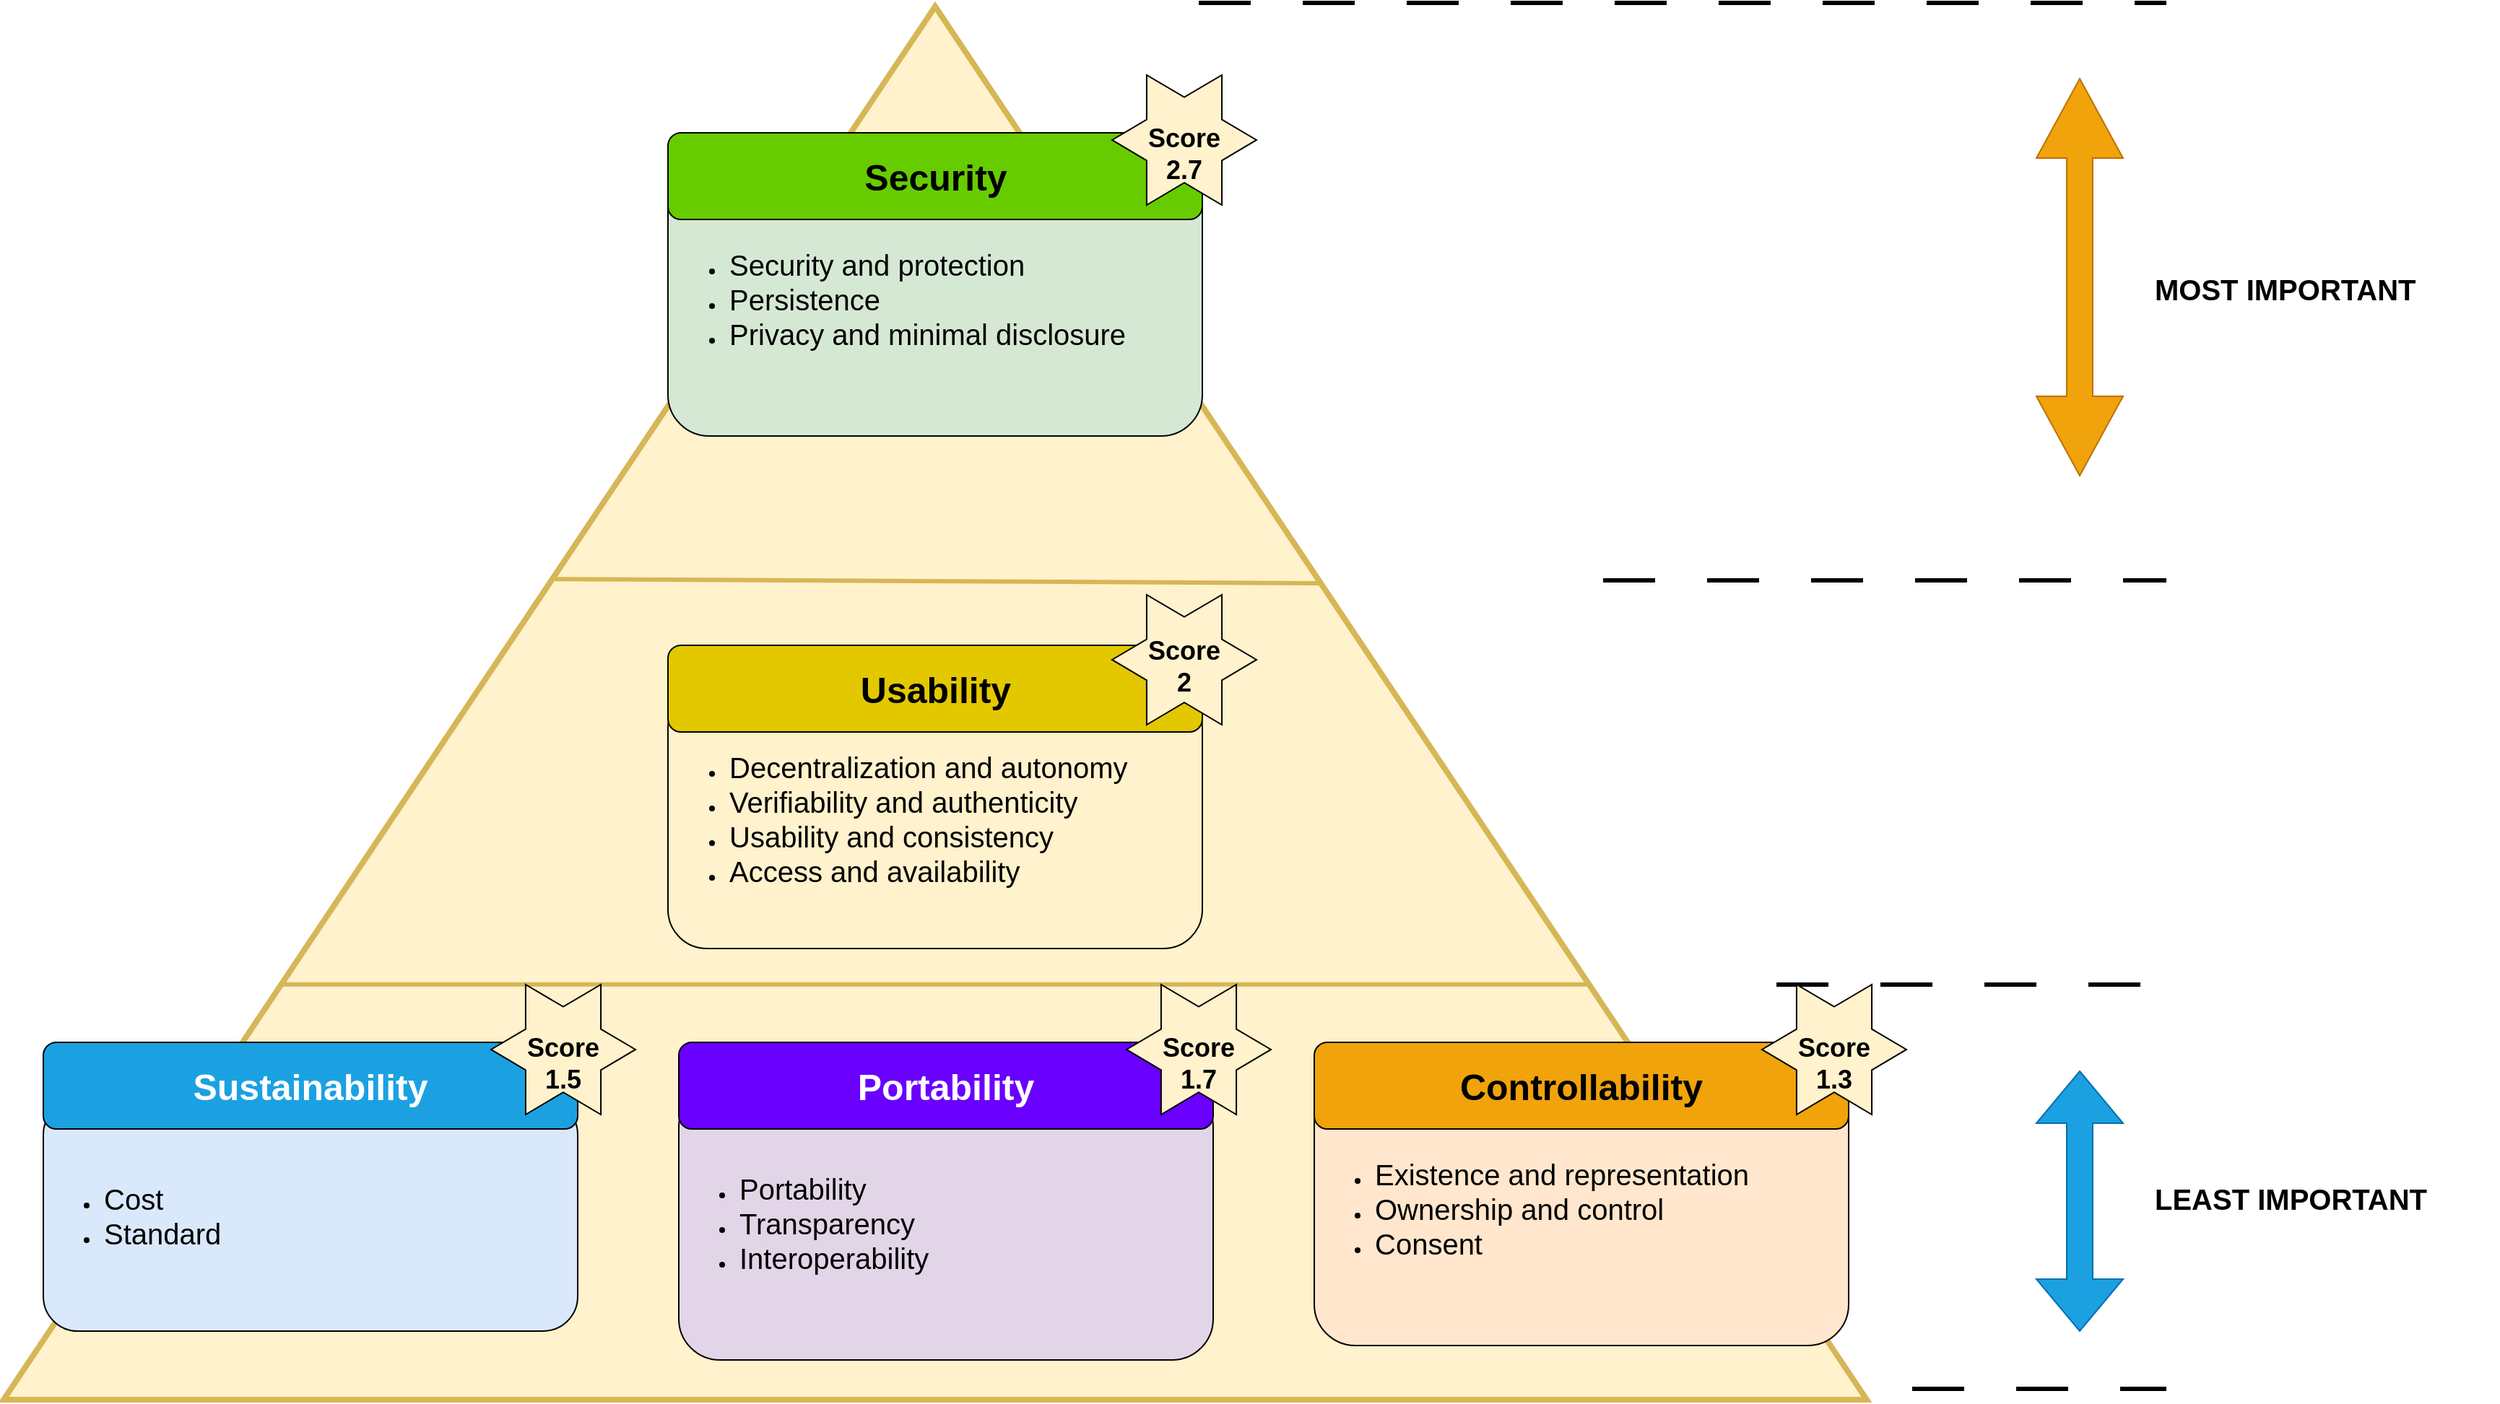 <mxfile version="26.0.16">
  <diagram name="Page-1" id="yvVp3-hUCu0LHVDT35Lq">
    <mxGraphModel dx="1690" dy="2035" grid="1" gridSize="10" guides="1" tooltips="1" connect="1" arrows="1" fold="1" page="1" pageScale="1" pageWidth="850" pageHeight="1100" math="0" shadow="0">
      <root>
        <mxCell id="0" />
        <mxCell id="1" parent="0" />
        <mxCell id="lscpBsAmXHw152V-UHmy-1" value="" style="endArrow=none;html=1;rounded=0;exitX=0.298;exitY=0.15;exitDx=0;exitDy=0;exitPerimeter=0;fillColor=#fff2cc;strokeColor=#000000;strokeWidth=3;dashed=1;dashPattern=12 12;" parent="1" edge="1">
          <mxGeometry width="50" height="50" relative="1" as="geometry">
            <mxPoint x="1190" y="960" as="sourcePoint" />
            <mxPoint x="1510" y="960" as="targetPoint" />
          </mxGeometry>
        </mxCell>
        <mxCell id="lscpBsAmXHw152V-UHmy-2" value="" style="triangle;whiteSpace=wrap;html=1;rotation=-90;fillColor=#fff2cc;strokeColor=#d6b656;strokeWidth=4;" parent="1" vertex="1">
          <mxGeometry x="175" y="-160" width="965" height="1290" as="geometry" />
        </mxCell>
        <mxCell id="lscpBsAmXHw152V-UHmy-3" value="&lt;div style=&quot;line-height: 200%;&quot; align=&quot;right&quot;&gt;&lt;span style=&quot;color: rgb(0, 0, 0);&quot;&gt;&lt;b&gt;&lt;font style=&quot;font-size: 20px;&quot;&gt;MOST IMPORTANT&lt;/font&gt;&lt;/b&gt;&lt;/span&gt;&lt;br&gt;&lt;/div&gt;" style="text;whiteSpace=wrap;html=1;" parent="1" vertex="1">
          <mxGeometry x="1500" y="180" width="240" height="60" as="geometry" />
        </mxCell>
        <mxCell id="lscpBsAmXHw152V-UHmy-4" value="&lt;div style=&quot;line-height: 200%;&quot; align=&quot;right&quot;&gt;&lt;b&gt;&lt;font style=&quot;font-size: 20px; color: rgb(0, 0, 0);&quot;&gt;LEAST IMPORTANT&lt;/font&gt;&lt;span style=&quot;color: rgba(0, 0, 0, 0);&quot;&gt;&lt;span style=&quot;color: rgba(0, 0, 0, 0);&quot;&gt;&lt;br&gt;&lt;/span&gt;&lt;/span&gt;&lt;/b&gt;&lt;/div&gt;" style="text;whiteSpace=wrap;html=1;" parent="1" vertex="1">
          <mxGeometry x="1500" y="810" width="240" height="60" as="geometry" />
        </mxCell>
        <mxCell id="lscpBsAmXHw152V-UHmy-5" value="" style="endArrow=none;html=1;rounded=0;entryX=0.586;entryY=0.707;entryDx=0;entryDy=0;entryPerimeter=0;exitX=0.589;exitY=0.296;exitDx=0;exitDy=0;exitPerimeter=0;fillColor=#fff2cc;strokeColor=#d6b656;strokeWidth=3;" parent="1" source="lscpBsAmXHw152V-UHmy-2" target="lscpBsAmXHw152V-UHmy-2" edge="1">
          <mxGeometry width="50" height="50" relative="1" as="geometry">
            <mxPoint x="1020" y="480" as="sourcePoint" />
            <mxPoint x="1070" y="430" as="targetPoint" />
          </mxGeometry>
        </mxCell>
        <mxCell id="lscpBsAmXHw152V-UHmy-6" value="" style="endArrow=none;html=1;rounded=0;entryX=0.298;entryY=0.851;entryDx=0;entryDy=0;entryPerimeter=0;exitX=0.298;exitY=0.15;exitDx=0;exitDy=0;exitPerimeter=0;fillColor=#fff2cc;strokeColor=#d6b656;strokeWidth=3;" parent="1" source="lscpBsAmXHw152V-UHmy-2" target="lscpBsAmXHw152V-UHmy-2" edge="1">
          <mxGeometry width="50" height="50" relative="1" as="geometry">
            <mxPoint x="580" y="680" as="sourcePoint" />
            <mxPoint x="1111" y="683" as="targetPoint" />
          </mxGeometry>
        </mxCell>
        <mxCell id="lscpBsAmXHw152V-UHmy-7" value="&lt;div align=&quot;left&quot;&gt;&lt;ul&gt;&lt;li&gt;&lt;font style=&quot;font-size: 20px;&quot;&gt;Existence and representation&lt;/font&gt;&lt;/li&gt;&lt;li&gt;&lt;font style=&quot;font-size: 20px;&quot;&gt;Ownership and control&lt;/font&gt;&lt;/li&gt;&lt;li&gt;&lt;font style=&quot;font-size: 20px;&quot;&gt;Consent&lt;/font&gt;&lt;/li&gt;&lt;/ul&gt;&lt;/div&gt;" style="rounded=1;whiteSpace=wrap;html=1;align=left;fillColor=#ffe6cc;strokeColor=#000000;" parent="1" vertex="1">
          <mxGeometry x="920" y="740" width="370" height="190" as="geometry" />
        </mxCell>
        <mxCell id="lscpBsAmXHw152V-UHmy-8" value="&lt;div align=&quot;left&quot;&gt;&lt;ul&gt;&lt;li&gt;&lt;font style=&quot;font-size: 20px;&quot;&gt;Security and protection&lt;/font&gt;&lt;/li&gt;&lt;li&gt;&lt;font style=&quot;font-size: 20px;&quot;&gt;Persistence&lt;/font&gt;&lt;/li&gt;&lt;li&gt;&lt;font style=&quot;font-size: 20px;&quot;&gt;Privacy and minimal disclosure&lt;/font&gt;&lt;/li&gt;&lt;/ul&gt;&lt;/div&gt;" style="rounded=1;whiteSpace=wrap;html=1;align=left;fillColor=#d5e8d4;strokeColor=#000000;" parent="1" vertex="1">
          <mxGeometry x="472.5" y="110" width="370" height="190" as="geometry" />
        </mxCell>
        <mxCell id="lscpBsAmXHw152V-UHmy-9" value="&lt;div align=&quot;left&quot;&gt;&lt;ul&gt;&lt;li&gt;&lt;font style=&quot;font-size: 20px;&quot;&gt;Decentralization and autonomy&lt;/font&gt;&lt;/li&gt;&lt;li&gt;&lt;font style=&quot;font-size: 20px;&quot;&gt;Verifiability and authenticity&lt;/font&gt;&lt;/li&gt;&lt;li&gt;&lt;font style=&quot;font-size: 20px;&quot;&gt;Usability and consistency&lt;/font&gt;&lt;/li&gt;&lt;li&gt;&lt;font style=&quot;font-size: 20px;&quot;&gt;Access and availability&lt;/font&gt;&lt;/li&gt;&lt;/ul&gt;&lt;/div&gt;" style="rounded=1;whiteSpace=wrap;html=1;align=left;fillColor=#fff2cc;strokeColor=#000000;" parent="1" vertex="1">
          <mxGeometry x="472.5" y="475" width="370" height="180" as="geometry" />
        </mxCell>
        <mxCell id="lscpBsAmXHw152V-UHmy-10" value="&lt;b&gt;&lt;font style=&quot;font-size: 25px;&quot;&gt;Controllability&lt;/font&gt;&lt;/b&gt;" style="rounded=1;whiteSpace=wrap;html=1;fillColor=#f0a30a;fontColor=#000000;strokeColor=#000000;" parent="1" vertex="1">
          <mxGeometry x="920" y="720" width="370" height="60" as="geometry" />
        </mxCell>
        <mxCell id="lscpBsAmXHw152V-UHmy-11" value="&lt;div&gt;&lt;b&gt;&lt;font style=&quot;font-size: 25px;&quot;&gt;Usability&lt;/font&gt;&lt;/b&gt;&lt;br&gt;&lt;/div&gt;" style="rounded=1;whiteSpace=wrap;html=1;fillColor=#e3c800;fontColor=#000000;strokeColor=#000000;" parent="1" vertex="1">
          <mxGeometry x="472.5" y="445" width="370" height="60" as="geometry" />
        </mxCell>
        <mxCell id="lscpBsAmXHw152V-UHmy-12" value="&lt;span data-darkreader-inline-color=&quot;&quot; style=&quot;color: rgb(0, 0, 0); --darkreader-inline-color: var(--darkreader-text-ededed, #f9f5f0);&quot;&gt;&lt;b&gt;&lt;font style=&quot;font-size: 25px;&quot;&gt;Security&lt;font&gt;&lt;br&gt;&lt;/font&gt;&lt;/font&gt;&lt;/b&gt;&lt;/span&gt;" style="rounded=1;whiteSpace=wrap;html=1;fillColor=#66CC00;strokeColor=#000000;fontColor=#ffffff;" parent="1" vertex="1">
          <mxGeometry x="472.5" y="90" width="370" height="60" as="geometry" />
        </mxCell>
        <mxCell id="lscpBsAmXHw152V-UHmy-13" value="&lt;div align=&quot;left&quot;&gt;&lt;ul&gt;&lt;li&gt;&lt;font style=&quot;font-size: 20px;&quot;&gt;Cost&lt;/font&gt;&lt;/li&gt;&lt;li&gt;&lt;div&gt;&lt;font style=&quot;font-size: 20px;&quot;&gt;Standard&lt;/font&gt;&lt;/div&gt;&lt;/li&gt;&lt;/ul&gt;&lt;/div&gt;" style="rounded=1;whiteSpace=wrap;html=1;fillColor=#dae8fc;strokeColor=#000000;align=left;" parent="1" vertex="1">
          <mxGeometry x="40" y="760" width="370" height="160" as="geometry" />
        </mxCell>
        <mxCell id="lscpBsAmXHw152V-UHmy-14" value="&lt;div align=&quot;left&quot;&gt;&lt;ul&gt;&lt;li&gt;&lt;font style=&quot;font-size: 20px;&quot;&gt;Portability&lt;/font&gt;&lt;/li&gt;&lt;li&gt;&lt;font style=&quot;font-size: 20px;&quot;&gt;Transparency&lt;/font&gt;&lt;/li&gt;&lt;li&gt;&lt;font style=&quot;font-size: 20px;&quot;&gt;Interoperability&lt;/font&gt;&lt;/li&gt;&lt;/ul&gt;&lt;/div&gt;" style="rounded=1;whiteSpace=wrap;html=1;align=left;fillColor=#e1d5e7;strokeColor=#000000;" parent="1" vertex="1">
          <mxGeometry x="480" y="750" width="370" height="190" as="geometry" />
        </mxCell>
        <mxCell id="lscpBsAmXHw152V-UHmy-15" value="&lt;b&gt;&lt;font style=&quot;font-size: 25px;&quot;&gt;Portability&lt;/font&gt;&lt;/b&gt;" style="rounded=1;whiteSpace=wrap;html=1;fillColor=#6a00ff;fontColor=#ffffff;strokeColor=#000000;" parent="1" vertex="1">
          <mxGeometry x="480" y="720" width="370" height="60" as="geometry" />
        </mxCell>
        <mxCell id="lscpBsAmXHw152V-UHmy-16" value="&lt;font style=&quot;font-size: 25px;&quot;&gt;&lt;b&gt;Sustainability&lt;/b&gt;&lt;/font&gt;" style="rounded=1;whiteSpace=wrap;html=1;fillColor=#1ba1e2;fontColor=#ffffff;strokeColor=#000000;" parent="1" vertex="1">
          <mxGeometry x="40" y="720" width="370" height="60" as="geometry" />
        </mxCell>
        <mxCell id="lscpBsAmXHw152V-UHmy-17" value="" style="shape=doubleArrow;whiteSpace=wrap;html=1;rotation=90;fillColor=#1ba1e2;strokeColor=#006EAF;fontColor=#ffffff;" parent="1" vertex="1">
          <mxGeometry x="1360" y="800" width="180" height="60" as="geometry" />
        </mxCell>
        <mxCell id="lscpBsAmXHw152V-UHmy-18" value="" style="shape=doubleArrow;whiteSpace=wrap;html=1;rotation=90;fillColor=#f0a30a;fontColor=#000000;strokeColor=#BD7000;" parent="1" vertex="1">
          <mxGeometry x="1312.5" y="160" width="275" height="60" as="geometry" />
        </mxCell>
        <mxCell id="lscpBsAmXHw152V-UHmy-19" value="" style="endArrow=none;html=1;rounded=0;fillColor=#fff2cc;strokeColor=#000000;strokeWidth=3;dashed=1;dashPattern=12 12;" parent="1" edge="1">
          <mxGeometry width="50" height="50" relative="1" as="geometry">
            <mxPoint x="1240" y="680" as="sourcePoint" />
            <mxPoint x="1510" y="680" as="targetPoint" />
          </mxGeometry>
        </mxCell>
        <mxCell id="lscpBsAmXHw152V-UHmy-20" value="" style="endArrow=none;html=1;rounded=0;fillColor=#fff2cc;strokeColor=#000000;strokeWidth=3;dashed=1;dashPattern=12 12;" parent="1" edge="1">
          <mxGeometry width="50" height="50" relative="1" as="geometry">
            <mxPoint x="1120" y="400" as="sourcePoint" />
            <mxPoint x="1510" y="400" as="targetPoint" />
          </mxGeometry>
        </mxCell>
        <mxCell id="lscpBsAmXHw152V-UHmy-21" value="" style="endArrow=none;html=1;rounded=0;fillColor=#fff2cc;strokeColor=#000000;strokeWidth=3;dashed=1;dashPattern=12 12;" parent="1" edge="1">
          <mxGeometry width="50" height="50" relative="1" as="geometry">
            <mxPoint x="840" as="sourcePoint" />
            <mxPoint x="1510" as="targetPoint" />
          </mxGeometry>
        </mxCell>
        <mxCell id="lscpBsAmXHw152V-UHmy-22" value="" style="verticalLabelPosition=bottom;verticalAlign=top;html=1;shape=mxgraph.basic.6_point_star;fillColor=#fff2cc;strokeColor=#000000;" parent="1" vertex="1">
          <mxGeometry x="780" y="50" width="100" height="90" as="geometry" />
        </mxCell>
        <mxCell id="lscpBsAmXHw152V-UHmy-23" value="&lt;font style=&quot;font-size: 18px;&quot;&gt;&lt;b&gt;&lt;font&gt;Score 2.7&lt;/font&gt;&lt;/b&gt;&lt;/font&gt;" style="text;html=1;align=center;verticalAlign=middle;whiteSpace=wrap;rounded=0;" parent="1" vertex="1">
          <mxGeometry x="800" y="90" width="60" height="30" as="geometry" />
        </mxCell>
        <mxCell id="lscpBsAmXHw152V-UHmy-24" value="" style="verticalLabelPosition=bottom;verticalAlign=top;html=1;shape=mxgraph.basic.6_point_star;fillColor=#fff2cc;strokeColor=#000000;" parent="1" vertex="1">
          <mxGeometry x="780" y="410" width="100" height="90" as="geometry" />
        </mxCell>
        <mxCell id="lscpBsAmXHw152V-UHmy-25" value="" style="verticalLabelPosition=bottom;verticalAlign=top;html=1;shape=mxgraph.basic.6_point_star;fillColor=#fff2cc;strokeColor=#000000;" parent="1" vertex="1">
          <mxGeometry x="790" y="680" width="100" height="90" as="geometry" />
        </mxCell>
        <mxCell id="lscpBsAmXHw152V-UHmy-26" value="&lt;font style=&quot;font-size: 18px;&quot;&gt;&lt;b&gt;&lt;font&gt;Score 2&lt;/font&gt;&lt;/b&gt;&lt;/font&gt;" style="text;html=1;align=center;verticalAlign=middle;whiteSpace=wrap;rounded=0;" parent="1" vertex="1">
          <mxGeometry x="800" y="445" width="60" height="30" as="geometry" />
        </mxCell>
        <mxCell id="lscpBsAmXHw152V-UHmy-27" value="&lt;font style=&quot;font-size: 18px;&quot;&gt;&lt;b&gt;&lt;font&gt;Score 1.7&lt;/font&gt;&lt;/b&gt;&lt;/font&gt;" style="text;html=1;align=center;verticalAlign=middle;whiteSpace=wrap;rounded=0;" parent="1" vertex="1">
          <mxGeometry x="810" y="720" width="60" height="30" as="geometry" />
        </mxCell>
        <mxCell id="lscpBsAmXHw152V-UHmy-28" value="" style="verticalLabelPosition=bottom;verticalAlign=top;html=1;shape=mxgraph.basic.6_point_star;fillColor=#fff2cc;strokeColor=#000000;" parent="1" vertex="1">
          <mxGeometry x="350" y="680" width="100" height="90" as="geometry" />
        </mxCell>
        <mxCell id="lscpBsAmXHw152V-UHmy-29" value="&lt;font style=&quot;font-size: 18px;&quot;&gt;&lt;b&gt;&lt;font&gt;Score 1.5&lt;/font&gt;&lt;/b&gt;&lt;/font&gt;" style="text;html=1;align=center;verticalAlign=middle;whiteSpace=wrap;rounded=0;" parent="1" vertex="1">
          <mxGeometry x="370" y="720" width="60" height="30" as="geometry" />
        </mxCell>
        <mxCell id="lscpBsAmXHw152V-UHmy-30" value="" style="verticalLabelPosition=bottom;verticalAlign=top;html=1;shape=mxgraph.basic.6_point_star;fillColor=#fff2cc;strokeColor=#000000;" parent="1" vertex="1">
          <mxGeometry x="1230" y="680" width="100" height="90" as="geometry" />
        </mxCell>
        <mxCell id="lscpBsAmXHw152V-UHmy-31" value="&lt;font style=&quot;font-size: 18px;&quot;&gt;&lt;b&gt;&lt;font&gt;Score 1.3&lt;/font&gt;&lt;/b&gt;&lt;/font&gt;" style="text;html=1;align=center;verticalAlign=middle;whiteSpace=wrap;rounded=0;" parent="1" vertex="1">
          <mxGeometry x="1250" y="720" width="60" height="30" as="geometry" />
        </mxCell>
      </root>
    </mxGraphModel>
  </diagram>
</mxfile>
